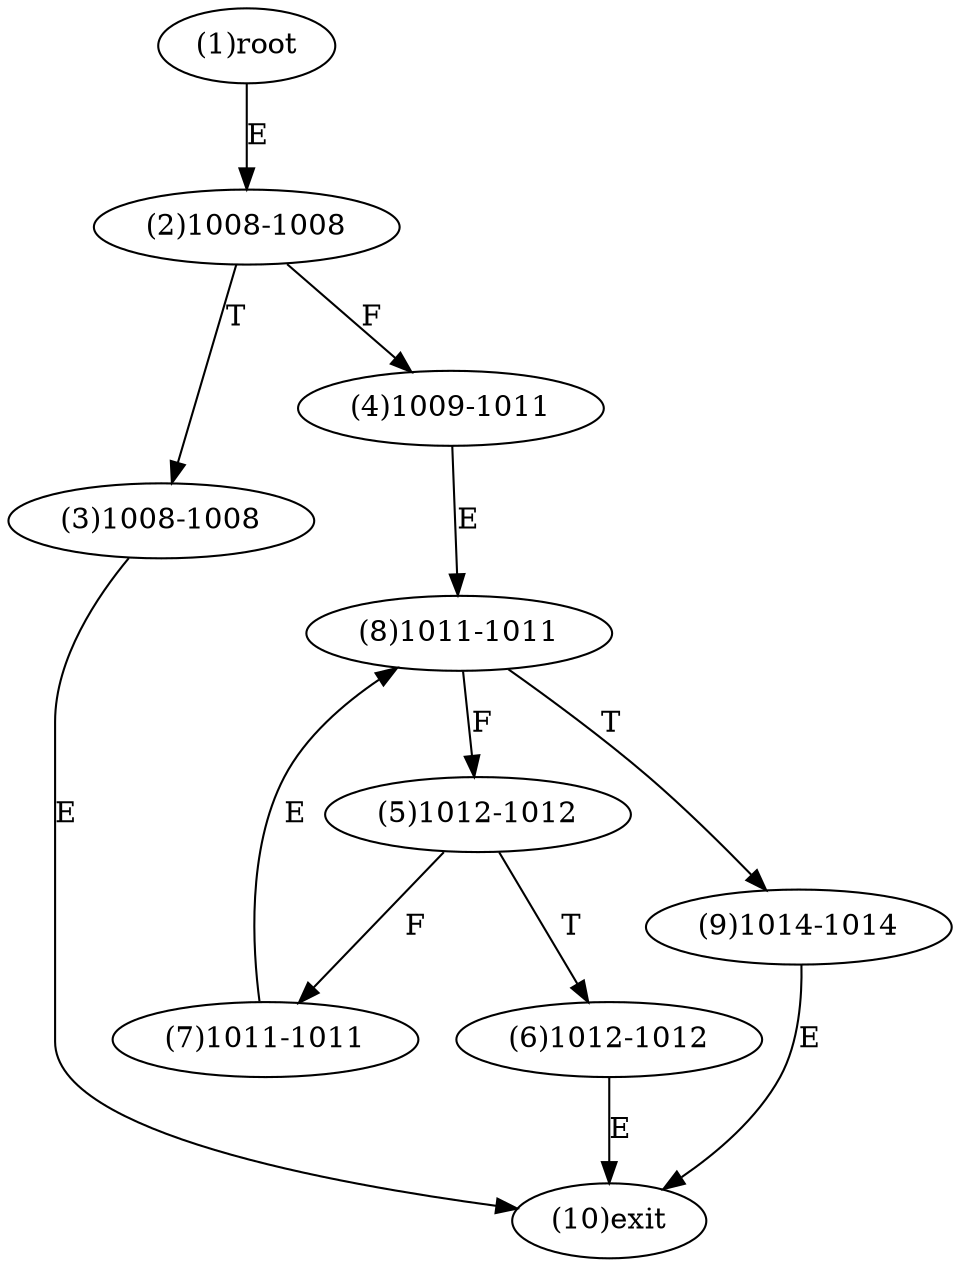 digraph "" { 
1[ label="(1)root"];
2[ label="(2)1008-1008"];
3[ label="(3)1008-1008"];
4[ label="(4)1009-1011"];
5[ label="(5)1012-1012"];
6[ label="(6)1012-1012"];
7[ label="(7)1011-1011"];
8[ label="(8)1011-1011"];
9[ label="(9)1014-1014"];
10[ label="(10)exit"];
1->2[ label="E"];
2->4[ label="F"];
2->3[ label="T"];
3->10[ label="E"];
4->8[ label="E"];
5->7[ label="F"];
5->6[ label="T"];
6->10[ label="E"];
7->8[ label="E"];
8->5[ label="F"];
8->9[ label="T"];
9->10[ label="E"];
}